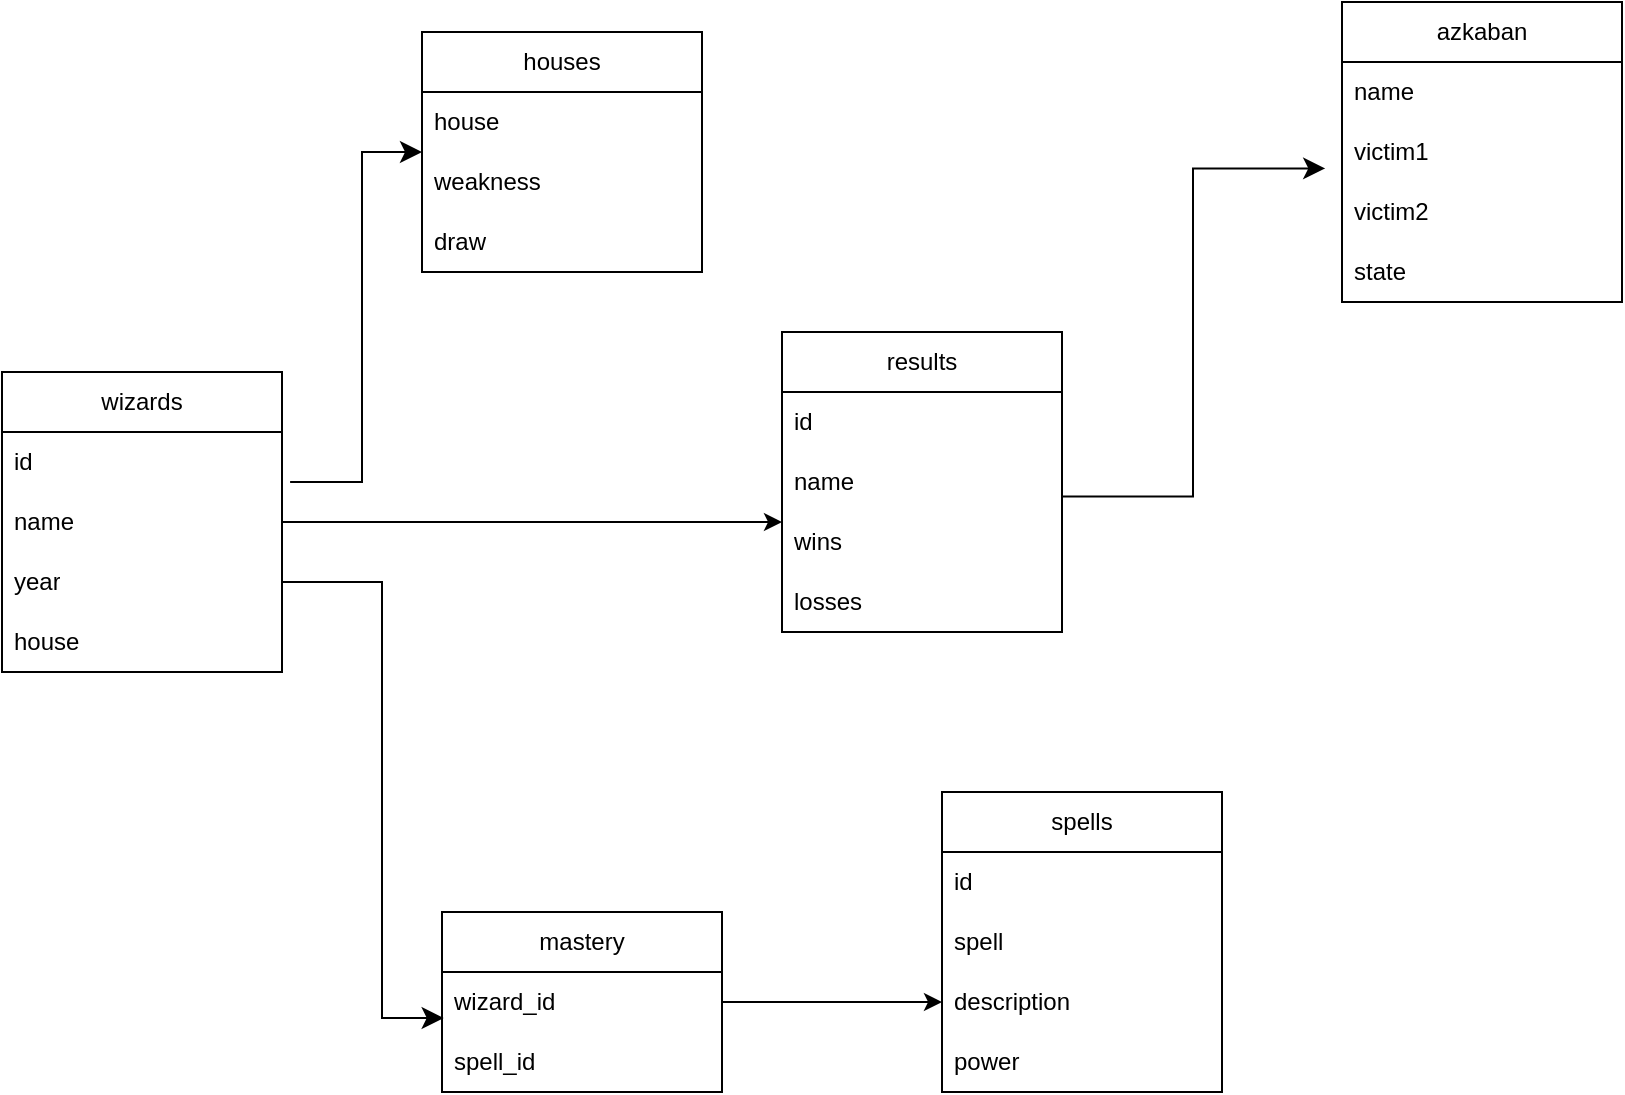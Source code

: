 <mxfile version="21.2.2" type="device">
  <diagram name="Page-1" id="3k-d8c_Ay8fKstklFXyx">
    <mxGraphModel dx="1050" dy="541" grid="1" gridSize="10" guides="1" tooltips="1" connect="1" arrows="1" fold="1" page="1" pageScale="1" pageWidth="850" pageHeight="1100" math="0" shadow="0">
      <root>
        <mxCell id="0" />
        <mxCell id="1" parent="0" />
        <mxCell id="TS-PEzEKpsbPvxSb5iYo-2" value="wizards" style="swimlane;fontStyle=0;childLayout=stackLayout;horizontal=1;startSize=30;horizontalStack=0;resizeParent=1;resizeParentMax=0;resizeLast=0;collapsible=1;marginBottom=0;whiteSpace=wrap;html=1;" vertex="1" parent="1">
          <mxGeometry x="10" y="210" width="140" height="150" as="geometry">
            <mxRectangle x="350" y="220" width="60" height="30" as="alternateBounds" />
          </mxGeometry>
        </mxCell>
        <mxCell id="TS-PEzEKpsbPvxSb5iYo-3" value="id" style="text;strokeColor=none;fillColor=none;align=left;verticalAlign=middle;spacingLeft=4;spacingRight=4;overflow=hidden;points=[[0,0.5],[1,0.5]];portConstraint=eastwest;rotatable=0;whiteSpace=wrap;html=1;" vertex="1" parent="TS-PEzEKpsbPvxSb5iYo-2">
          <mxGeometry y="30" width="140" height="30" as="geometry" />
        </mxCell>
        <mxCell id="TS-PEzEKpsbPvxSb5iYo-4" value="name" style="text;strokeColor=none;fillColor=none;align=left;verticalAlign=middle;spacingLeft=4;spacingRight=4;overflow=hidden;points=[[0,0.5],[1,0.5]];portConstraint=eastwest;rotatable=0;whiteSpace=wrap;html=1;" vertex="1" parent="TS-PEzEKpsbPvxSb5iYo-2">
          <mxGeometry y="60" width="140" height="30" as="geometry" />
        </mxCell>
        <mxCell id="TS-PEzEKpsbPvxSb5iYo-5" value="year" style="text;strokeColor=none;fillColor=none;align=left;verticalAlign=middle;spacingLeft=4;spacingRight=4;overflow=hidden;points=[[0,0.5],[1,0.5]];portConstraint=eastwest;rotatable=0;whiteSpace=wrap;html=1;" vertex="1" parent="TS-PEzEKpsbPvxSb5iYo-2">
          <mxGeometry y="90" width="140" height="30" as="geometry" />
        </mxCell>
        <mxCell id="TS-PEzEKpsbPvxSb5iYo-6" value="house" style="text;strokeColor=none;fillColor=none;align=left;verticalAlign=middle;spacingLeft=4;spacingRight=4;overflow=hidden;points=[[0,0.5],[1,0.5]];portConstraint=eastwest;rotatable=0;whiteSpace=wrap;html=1;" vertex="1" parent="TS-PEzEKpsbPvxSb5iYo-2">
          <mxGeometry y="120" width="140" height="30" as="geometry" />
        </mxCell>
        <mxCell id="TS-PEzEKpsbPvxSb5iYo-7" value="mastery" style="swimlane;fontStyle=0;childLayout=stackLayout;horizontal=1;startSize=30;horizontalStack=0;resizeParent=1;resizeParentMax=0;resizeLast=0;collapsible=1;marginBottom=0;whiteSpace=wrap;html=1;" vertex="1" parent="1">
          <mxGeometry x="230" y="480" width="140" height="90" as="geometry">
            <mxRectangle x="350" y="220" width="60" height="30" as="alternateBounds" />
          </mxGeometry>
        </mxCell>
        <mxCell id="TS-PEzEKpsbPvxSb5iYo-8" value="wizard_id" style="text;strokeColor=none;fillColor=none;align=left;verticalAlign=middle;spacingLeft=4;spacingRight=4;overflow=hidden;points=[[0,0.5],[1,0.5]];portConstraint=eastwest;rotatable=0;whiteSpace=wrap;html=1;" vertex="1" parent="TS-PEzEKpsbPvxSb5iYo-7">
          <mxGeometry y="30" width="140" height="30" as="geometry" />
        </mxCell>
        <mxCell id="TS-PEzEKpsbPvxSb5iYo-9" value="spell_id" style="text;strokeColor=none;fillColor=none;align=left;verticalAlign=middle;spacingLeft=4;spacingRight=4;overflow=hidden;points=[[0,0.5],[1,0.5]];portConstraint=eastwest;rotatable=0;whiteSpace=wrap;html=1;" vertex="1" parent="TS-PEzEKpsbPvxSb5iYo-7">
          <mxGeometry y="60" width="140" height="30" as="geometry" />
        </mxCell>
        <mxCell id="TS-PEzEKpsbPvxSb5iYo-12" value="houses" style="swimlane;fontStyle=0;childLayout=stackLayout;horizontal=1;startSize=30;horizontalStack=0;resizeParent=1;resizeParentMax=0;resizeLast=0;collapsible=1;marginBottom=0;whiteSpace=wrap;html=1;" vertex="1" parent="1">
          <mxGeometry x="220" y="40" width="140" height="120" as="geometry">
            <mxRectangle x="350" y="220" width="60" height="30" as="alternateBounds" />
          </mxGeometry>
        </mxCell>
        <mxCell id="TS-PEzEKpsbPvxSb5iYo-13" value="house" style="text;strokeColor=none;fillColor=none;align=left;verticalAlign=middle;spacingLeft=4;spacingRight=4;overflow=hidden;points=[[0,0.5],[1,0.5]];portConstraint=eastwest;rotatable=0;whiteSpace=wrap;html=1;" vertex="1" parent="TS-PEzEKpsbPvxSb5iYo-12">
          <mxGeometry y="30" width="140" height="30" as="geometry" />
        </mxCell>
        <mxCell id="TS-PEzEKpsbPvxSb5iYo-14" value="weakness" style="text;strokeColor=none;fillColor=none;align=left;verticalAlign=middle;spacingLeft=4;spacingRight=4;overflow=hidden;points=[[0,0.5],[1,0.5]];portConstraint=eastwest;rotatable=0;whiteSpace=wrap;html=1;" vertex="1" parent="TS-PEzEKpsbPvxSb5iYo-12">
          <mxGeometry y="60" width="140" height="30" as="geometry" />
        </mxCell>
        <mxCell id="TS-PEzEKpsbPvxSb5iYo-15" value="draw" style="text;strokeColor=none;fillColor=none;align=left;verticalAlign=middle;spacingLeft=4;spacingRight=4;overflow=hidden;points=[[0,0.5],[1,0.5]];portConstraint=eastwest;rotatable=0;whiteSpace=wrap;html=1;" vertex="1" parent="TS-PEzEKpsbPvxSb5iYo-12">
          <mxGeometry y="90" width="140" height="30" as="geometry" />
        </mxCell>
        <mxCell id="TS-PEzEKpsbPvxSb5iYo-23" value="" style="edgeStyle=elbowEdgeStyle;elbow=horizontal;endArrow=classic;html=1;curved=0;rounded=0;endSize=8;startSize=8;exitX=1.029;exitY=-0.167;exitDx=0;exitDy=0;exitPerimeter=0;" edge="1" parent="1" source="TS-PEzEKpsbPvxSb5iYo-4">
          <mxGeometry width="50" height="50" relative="1" as="geometry">
            <mxPoint x="260" y="300" as="sourcePoint" />
            <mxPoint x="220" y="100" as="targetPoint" />
            <Array as="points">
              <mxPoint x="190" y="240" />
            </Array>
          </mxGeometry>
        </mxCell>
        <mxCell id="TS-PEzEKpsbPvxSb5iYo-24" value="" style="edgeStyle=elbowEdgeStyle;elbow=horizontal;endArrow=classic;html=1;curved=0;rounded=0;endSize=8;startSize=8;exitX=1;exitY=0.5;exitDx=0;exitDy=0;entryX=0.006;entryY=-0.233;entryDx=0;entryDy=0;entryPerimeter=0;" edge="1" parent="1" source="TS-PEzEKpsbPvxSb5iYo-5" target="TS-PEzEKpsbPvxSb5iYo-9">
          <mxGeometry width="50" height="50" relative="1" as="geometry">
            <mxPoint x="340" y="300" as="sourcePoint" />
            <mxPoint x="210" y="649.6" as="targetPoint" />
            <Array as="points">
              <mxPoint x="200" y="350" />
            </Array>
          </mxGeometry>
        </mxCell>
        <mxCell id="TS-PEzEKpsbPvxSb5iYo-25" value="spells" style="swimlane;fontStyle=0;childLayout=stackLayout;horizontal=1;startSize=30;horizontalStack=0;resizeParent=1;resizeParentMax=0;resizeLast=0;collapsible=1;marginBottom=0;whiteSpace=wrap;html=1;" vertex="1" parent="1">
          <mxGeometry x="480" y="420" width="140" height="150" as="geometry">
            <mxRectangle x="350" y="220" width="60" height="30" as="alternateBounds" />
          </mxGeometry>
        </mxCell>
        <mxCell id="TS-PEzEKpsbPvxSb5iYo-26" value="id" style="text;strokeColor=none;fillColor=none;align=left;verticalAlign=middle;spacingLeft=4;spacingRight=4;overflow=hidden;points=[[0,0.5],[1,0.5]];portConstraint=eastwest;rotatable=0;whiteSpace=wrap;html=1;" vertex="1" parent="TS-PEzEKpsbPvxSb5iYo-25">
          <mxGeometry y="30" width="140" height="30" as="geometry" />
        </mxCell>
        <mxCell id="TS-PEzEKpsbPvxSb5iYo-27" value="spell" style="text;strokeColor=none;fillColor=none;align=left;verticalAlign=middle;spacingLeft=4;spacingRight=4;overflow=hidden;points=[[0,0.5],[1,0.5]];portConstraint=eastwest;rotatable=0;whiteSpace=wrap;html=1;" vertex="1" parent="TS-PEzEKpsbPvxSb5iYo-25">
          <mxGeometry y="60" width="140" height="30" as="geometry" />
        </mxCell>
        <mxCell id="TS-PEzEKpsbPvxSb5iYo-28" value="description" style="text;strokeColor=none;fillColor=none;align=left;verticalAlign=middle;spacingLeft=4;spacingRight=4;overflow=hidden;points=[[0,0.5],[1,0.5]];portConstraint=eastwest;rotatable=0;whiteSpace=wrap;html=1;" vertex="1" parent="TS-PEzEKpsbPvxSb5iYo-25">
          <mxGeometry y="90" width="140" height="30" as="geometry" />
        </mxCell>
        <mxCell id="TS-PEzEKpsbPvxSb5iYo-29" value="power" style="text;strokeColor=none;fillColor=none;align=left;verticalAlign=middle;spacingLeft=4;spacingRight=4;overflow=hidden;points=[[0,0.5],[1,0.5]];portConstraint=eastwest;rotatable=0;whiteSpace=wrap;html=1;" vertex="1" parent="TS-PEzEKpsbPvxSb5iYo-25">
          <mxGeometry y="120" width="140" height="30" as="geometry" />
        </mxCell>
        <mxCell id="TS-PEzEKpsbPvxSb5iYo-31" value="" style="endArrow=classic;html=1;rounded=0;curved=1;elbow=vertical;exitX=1;exitY=0.5;exitDx=0;exitDy=0;entryX=0;entryY=0.5;entryDx=0;entryDy=0;" edge="1" parent="1" source="TS-PEzEKpsbPvxSb5iYo-8" target="TS-PEzEKpsbPvxSb5iYo-28">
          <mxGeometry width="50" height="50" relative="1" as="geometry">
            <mxPoint x="340" y="330" as="sourcePoint" />
            <mxPoint x="390" y="280" as="targetPoint" />
          </mxGeometry>
        </mxCell>
        <mxCell id="TS-PEzEKpsbPvxSb5iYo-32" value="azkaban" style="swimlane;fontStyle=0;childLayout=stackLayout;horizontal=1;startSize=30;horizontalStack=0;resizeParent=1;resizeParentMax=0;resizeLast=0;collapsible=1;marginBottom=0;whiteSpace=wrap;html=1;" vertex="1" parent="1">
          <mxGeometry x="680" y="25" width="140" height="150" as="geometry">
            <mxRectangle x="350" y="220" width="60" height="30" as="alternateBounds" />
          </mxGeometry>
        </mxCell>
        <mxCell id="TS-PEzEKpsbPvxSb5iYo-33" value="name" style="text;strokeColor=none;fillColor=none;align=left;verticalAlign=middle;spacingLeft=4;spacingRight=4;overflow=hidden;points=[[0,0.5],[1,0.5]];portConstraint=eastwest;rotatable=0;whiteSpace=wrap;html=1;" vertex="1" parent="TS-PEzEKpsbPvxSb5iYo-32">
          <mxGeometry y="30" width="140" height="30" as="geometry" />
        </mxCell>
        <mxCell id="TS-PEzEKpsbPvxSb5iYo-34" value="victim1" style="text;strokeColor=none;fillColor=none;align=left;verticalAlign=middle;spacingLeft=4;spacingRight=4;overflow=hidden;points=[[0,0.5],[1,0.5]];portConstraint=eastwest;rotatable=0;whiteSpace=wrap;html=1;" vertex="1" parent="TS-PEzEKpsbPvxSb5iYo-32">
          <mxGeometry y="60" width="140" height="30" as="geometry" />
        </mxCell>
        <mxCell id="TS-PEzEKpsbPvxSb5iYo-35" value="victim2" style="text;strokeColor=none;fillColor=none;align=left;verticalAlign=middle;spacingLeft=4;spacingRight=4;overflow=hidden;points=[[0,0.5],[1,0.5]];portConstraint=eastwest;rotatable=0;whiteSpace=wrap;html=1;" vertex="1" parent="TS-PEzEKpsbPvxSb5iYo-32">
          <mxGeometry y="90" width="140" height="30" as="geometry" />
        </mxCell>
        <mxCell id="TS-PEzEKpsbPvxSb5iYo-36" value="state" style="text;strokeColor=none;fillColor=none;align=left;verticalAlign=middle;spacingLeft=4;spacingRight=4;overflow=hidden;points=[[0,0.5],[1,0.5]];portConstraint=eastwest;rotatable=0;whiteSpace=wrap;html=1;" vertex="1" parent="TS-PEzEKpsbPvxSb5iYo-32">
          <mxGeometry y="120" width="140" height="30" as="geometry" />
        </mxCell>
        <mxCell id="TS-PEzEKpsbPvxSb5iYo-37" value="results" style="swimlane;fontStyle=0;childLayout=stackLayout;horizontal=1;startSize=30;horizontalStack=0;resizeParent=1;resizeParentMax=0;resizeLast=0;collapsible=1;marginBottom=0;whiteSpace=wrap;html=1;" vertex="1" parent="1">
          <mxGeometry x="400" y="190" width="140" height="150" as="geometry">
            <mxRectangle x="350" y="220" width="60" height="30" as="alternateBounds" />
          </mxGeometry>
        </mxCell>
        <mxCell id="TS-PEzEKpsbPvxSb5iYo-38" value="id" style="text;strokeColor=none;fillColor=none;align=left;verticalAlign=middle;spacingLeft=4;spacingRight=4;overflow=hidden;points=[[0,0.5],[1,0.5]];portConstraint=eastwest;rotatable=0;whiteSpace=wrap;html=1;" vertex="1" parent="TS-PEzEKpsbPvxSb5iYo-37">
          <mxGeometry y="30" width="140" height="30" as="geometry" />
        </mxCell>
        <mxCell id="TS-PEzEKpsbPvxSb5iYo-39" value="name" style="text;strokeColor=none;fillColor=none;align=left;verticalAlign=middle;spacingLeft=4;spacingRight=4;overflow=hidden;points=[[0,0.5],[1,0.5]];portConstraint=eastwest;rotatable=0;whiteSpace=wrap;html=1;" vertex="1" parent="TS-PEzEKpsbPvxSb5iYo-37">
          <mxGeometry y="60" width="140" height="30" as="geometry" />
        </mxCell>
        <mxCell id="TS-PEzEKpsbPvxSb5iYo-40" value="wins" style="text;strokeColor=none;fillColor=none;align=left;verticalAlign=middle;spacingLeft=4;spacingRight=4;overflow=hidden;points=[[0,0.5],[1,0.5]];portConstraint=eastwest;rotatable=0;whiteSpace=wrap;html=1;" vertex="1" parent="TS-PEzEKpsbPvxSb5iYo-37">
          <mxGeometry y="90" width="140" height="30" as="geometry" />
        </mxCell>
        <mxCell id="TS-PEzEKpsbPvxSb5iYo-41" value="losses" style="text;strokeColor=none;fillColor=none;align=left;verticalAlign=middle;spacingLeft=4;spacingRight=4;overflow=hidden;points=[[0,0.5],[1,0.5]];portConstraint=eastwest;rotatable=0;whiteSpace=wrap;html=1;" vertex="1" parent="TS-PEzEKpsbPvxSb5iYo-37">
          <mxGeometry y="120" width="140" height="30" as="geometry" />
        </mxCell>
        <mxCell id="TS-PEzEKpsbPvxSb5iYo-42" value="" style="edgeStyle=elbowEdgeStyle;elbow=horizontal;endArrow=classic;html=1;curved=0;rounded=0;endSize=8;startSize=8;exitX=0.997;exitY=-0.26;exitDx=0;exitDy=0;exitPerimeter=0;entryX=-0.06;entryY=0.773;entryDx=0;entryDy=0;entryPerimeter=0;" edge="1" parent="1" source="TS-PEzEKpsbPvxSb5iYo-40" target="TS-PEzEKpsbPvxSb5iYo-34">
          <mxGeometry width="50" height="50" relative="1" as="geometry">
            <mxPoint x="330" y="290" as="sourcePoint" />
            <mxPoint x="380" y="240" as="targetPoint" />
          </mxGeometry>
        </mxCell>
        <mxCell id="TS-PEzEKpsbPvxSb5iYo-44" value="" style="endArrow=classic;html=1;rounded=0;curved=1;elbow=vertical;exitX=1;exitY=0.5;exitDx=0;exitDy=0;" edge="1" parent="1" source="TS-PEzEKpsbPvxSb5iYo-2">
          <mxGeometry width="50" height="50" relative="1" as="geometry">
            <mxPoint x="330" y="290" as="sourcePoint" />
            <mxPoint x="400" y="285" as="targetPoint" />
          </mxGeometry>
        </mxCell>
      </root>
    </mxGraphModel>
  </diagram>
</mxfile>
